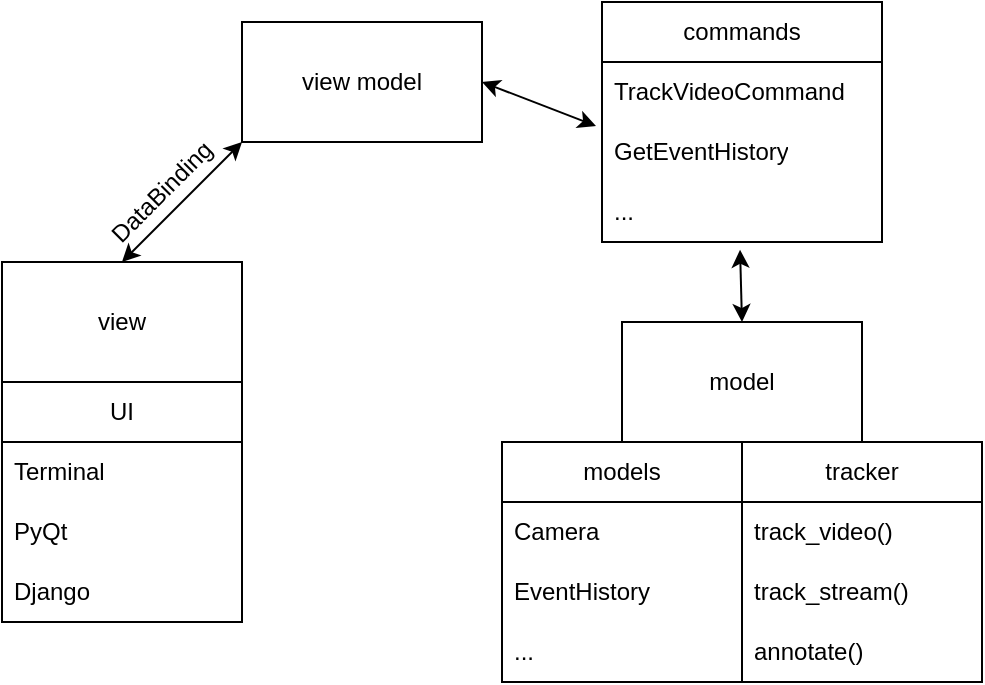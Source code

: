 <mxfile version="24.0.4" type="device">
  <diagram name="Страница — 1" id="D8NQx6CHiw5_qoO6YP01">
    <mxGraphModel dx="815" dy="453" grid="1" gridSize="10" guides="1" tooltips="1" connect="1" arrows="1" fold="1" page="1" pageScale="1" pageWidth="827" pageHeight="1169" math="0" shadow="0">
      <root>
        <mxCell id="0" />
        <mxCell id="1" parent="0" />
        <mxCell id="9_qcDdK-nEEjz6tf5evk-1" value="view" style="rounded=0;whiteSpace=wrap;html=1;" vertex="1" parent="1">
          <mxGeometry x="200" y="220" width="120" height="60" as="geometry" />
        </mxCell>
        <mxCell id="9_qcDdK-nEEjz6tf5evk-2" value="view model" style="rounded=0;whiteSpace=wrap;html=1;" vertex="1" parent="1">
          <mxGeometry x="320" y="100" width="120" height="60" as="geometry" />
        </mxCell>
        <mxCell id="9_qcDdK-nEEjz6tf5evk-3" value="model" style="rounded=0;whiteSpace=wrap;html=1;" vertex="1" parent="1">
          <mxGeometry x="510" y="250" width="120" height="60" as="geometry" />
        </mxCell>
        <mxCell id="9_qcDdK-nEEjz6tf5evk-4" value="models" style="swimlane;fontStyle=0;childLayout=stackLayout;horizontal=1;startSize=30;horizontalStack=0;resizeParent=1;resizeParentMax=0;resizeLast=0;collapsible=1;marginBottom=0;whiteSpace=wrap;html=1;" vertex="1" parent="1">
          <mxGeometry x="450" y="310" width="120" height="120" as="geometry" />
        </mxCell>
        <mxCell id="9_qcDdK-nEEjz6tf5evk-5" value="Camera" style="text;strokeColor=none;fillColor=none;align=left;verticalAlign=middle;spacingLeft=4;spacingRight=4;overflow=hidden;points=[[0,0.5],[1,0.5]];portConstraint=eastwest;rotatable=0;whiteSpace=wrap;html=1;" vertex="1" parent="9_qcDdK-nEEjz6tf5evk-4">
          <mxGeometry y="30" width="120" height="30" as="geometry" />
        </mxCell>
        <mxCell id="9_qcDdK-nEEjz6tf5evk-6" value="EventHistory" style="text;strokeColor=none;fillColor=none;align=left;verticalAlign=middle;spacingLeft=4;spacingRight=4;overflow=hidden;points=[[0,0.5],[1,0.5]];portConstraint=eastwest;rotatable=0;whiteSpace=wrap;html=1;" vertex="1" parent="9_qcDdK-nEEjz6tf5evk-4">
          <mxGeometry y="60" width="120" height="30" as="geometry" />
        </mxCell>
        <mxCell id="9_qcDdK-nEEjz6tf5evk-7" value="..." style="text;strokeColor=none;fillColor=none;align=left;verticalAlign=middle;spacingLeft=4;spacingRight=4;overflow=hidden;points=[[0,0.5],[1,0.5]];portConstraint=eastwest;rotatable=0;whiteSpace=wrap;html=1;" vertex="1" parent="9_qcDdK-nEEjz6tf5evk-4">
          <mxGeometry y="90" width="120" height="30" as="geometry" />
        </mxCell>
        <mxCell id="9_qcDdK-nEEjz6tf5evk-9" value="UI" style="swimlane;fontStyle=0;childLayout=stackLayout;horizontal=1;startSize=30;horizontalStack=0;resizeParent=1;resizeParentMax=0;resizeLast=0;collapsible=1;marginBottom=0;whiteSpace=wrap;html=1;" vertex="1" parent="1">
          <mxGeometry x="200" y="280" width="120" height="120" as="geometry" />
        </mxCell>
        <mxCell id="9_qcDdK-nEEjz6tf5evk-10" value="Terminal" style="text;strokeColor=none;fillColor=none;align=left;verticalAlign=middle;spacingLeft=4;spacingRight=4;overflow=hidden;points=[[0,0.5],[1,0.5]];portConstraint=eastwest;rotatable=0;whiteSpace=wrap;html=1;" vertex="1" parent="9_qcDdK-nEEjz6tf5evk-9">
          <mxGeometry y="30" width="120" height="30" as="geometry" />
        </mxCell>
        <mxCell id="9_qcDdK-nEEjz6tf5evk-11" value="PyQt" style="text;strokeColor=none;fillColor=none;align=left;verticalAlign=middle;spacingLeft=4;spacingRight=4;overflow=hidden;points=[[0,0.5],[1,0.5]];portConstraint=eastwest;rotatable=0;whiteSpace=wrap;html=1;" vertex="1" parent="9_qcDdK-nEEjz6tf5evk-9">
          <mxGeometry y="60" width="120" height="30" as="geometry" />
        </mxCell>
        <mxCell id="9_qcDdK-nEEjz6tf5evk-12" value="Django" style="text;strokeColor=none;fillColor=none;align=left;verticalAlign=middle;spacingLeft=4;spacingRight=4;overflow=hidden;points=[[0,0.5],[1,0.5]];portConstraint=eastwest;rotatable=0;whiteSpace=wrap;html=1;" vertex="1" parent="9_qcDdK-nEEjz6tf5evk-9">
          <mxGeometry y="90" width="120" height="30" as="geometry" />
        </mxCell>
        <mxCell id="9_qcDdK-nEEjz6tf5evk-13" value="tracker" style="swimlane;fontStyle=0;childLayout=stackLayout;horizontal=1;startSize=30;horizontalStack=0;resizeParent=1;resizeParentMax=0;resizeLast=0;collapsible=1;marginBottom=0;whiteSpace=wrap;html=1;" vertex="1" parent="1">
          <mxGeometry x="570" y="310" width="120" height="120" as="geometry" />
        </mxCell>
        <mxCell id="9_qcDdK-nEEjz6tf5evk-14" value="track_video()" style="text;strokeColor=none;fillColor=none;align=left;verticalAlign=middle;spacingLeft=4;spacingRight=4;overflow=hidden;points=[[0,0.5],[1,0.5]];portConstraint=eastwest;rotatable=0;whiteSpace=wrap;html=1;" vertex="1" parent="9_qcDdK-nEEjz6tf5evk-13">
          <mxGeometry y="30" width="120" height="30" as="geometry" />
        </mxCell>
        <mxCell id="9_qcDdK-nEEjz6tf5evk-15" value="track_stream()" style="text;strokeColor=none;fillColor=none;align=left;verticalAlign=middle;spacingLeft=4;spacingRight=4;overflow=hidden;points=[[0,0.5],[1,0.5]];portConstraint=eastwest;rotatable=0;whiteSpace=wrap;html=1;" vertex="1" parent="9_qcDdK-nEEjz6tf5evk-13">
          <mxGeometry y="60" width="120" height="30" as="geometry" />
        </mxCell>
        <mxCell id="9_qcDdK-nEEjz6tf5evk-16" value="annotate()" style="text;strokeColor=none;fillColor=none;align=left;verticalAlign=middle;spacingLeft=4;spacingRight=4;overflow=hidden;points=[[0,0.5],[1,0.5]];portConstraint=eastwest;rotatable=0;whiteSpace=wrap;html=1;" vertex="1" parent="9_qcDdK-nEEjz6tf5evk-13">
          <mxGeometry y="90" width="120" height="30" as="geometry" />
        </mxCell>
        <mxCell id="9_qcDdK-nEEjz6tf5evk-19" value="commands" style="swimlane;fontStyle=0;childLayout=stackLayout;horizontal=1;startSize=30;horizontalStack=0;resizeParent=1;resizeParentMax=0;resizeLast=0;collapsible=1;marginBottom=0;whiteSpace=wrap;html=1;" vertex="1" parent="1">
          <mxGeometry x="500" y="90" width="140" height="120" as="geometry" />
        </mxCell>
        <mxCell id="9_qcDdK-nEEjz6tf5evk-20" value="TrackVideoCommand" style="text;strokeColor=none;fillColor=none;align=left;verticalAlign=middle;spacingLeft=4;spacingRight=4;overflow=hidden;points=[[0,0.5],[1,0.5]];portConstraint=eastwest;rotatable=0;whiteSpace=wrap;html=1;" vertex="1" parent="9_qcDdK-nEEjz6tf5evk-19">
          <mxGeometry y="30" width="140" height="30" as="geometry" />
        </mxCell>
        <mxCell id="9_qcDdK-nEEjz6tf5evk-21" value="GetEventHistory" style="text;strokeColor=none;fillColor=none;align=left;verticalAlign=middle;spacingLeft=4;spacingRight=4;overflow=hidden;points=[[0,0.5],[1,0.5]];portConstraint=eastwest;rotatable=0;whiteSpace=wrap;html=1;" vertex="1" parent="9_qcDdK-nEEjz6tf5evk-19">
          <mxGeometry y="60" width="140" height="30" as="geometry" />
        </mxCell>
        <mxCell id="9_qcDdK-nEEjz6tf5evk-22" value="..." style="text;strokeColor=none;fillColor=none;align=left;verticalAlign=middle;spacingLeft=4;spacingRight=4;overflow=hidden;points=[[0,0.5],[1,0.5]];portConstraint=eastwest;rotatable=0;whiteSpace=wrap;html=1;" vertex="1" parent="9_qcDdK-nEEjz6tf5evk-19">
          <mxGeometry y="90" width="140" height="30" as="geometry" />
        </mxCell>
        <mxCell id="9_qcDdK-nEEjz6tf5evk-23" value="" style="endArrow=classic;startArrow=classic;html=1;rounded=0;exitX=0.5;exitY=0;exitDx=0;exitDy=0;entryX=0.493;entryY=1.129;entryDx=0;entryDy=0;entryPerimeter=0;" edge="1" parent="1" source="9_qcDdK-nEEjz6tf5evk-3" target="9_qcDdK-nEEjz6tf5evk-22">
          <mxGeometry width="50" height="50" relative="1" as="geometry">
            <mxPoint x="530" y="260" as="sourcePoint" />
            <mxPoint x="580" y="210" as="targetPoint" />
          </mxGeometry>
        </mxCell>
        <mxCell id="9_qcDdK-nEEjz6tf5evk-24" value="" style="endArrow=classic;startArrow=classic;html=1;rounded=0;exitX=1;exitY=0.5;exitDx=0;exitDy=0;" edge="1" parent="1" source="9_qcDdK-nEEjz6tf5evk-2">
          <mxGeometry width="50" height="50" relative="1" as="geometry">
            <mxPoint x="450" y="150" as="sourcePoint" />
            <mxPoint x="497" y="152" as="targetPoint" />
          </mxGeometry>
        </mxCell>
        <mxCell id="9_qcDdK-nEEjz6tf5evk-29" value="" style="endArrow=classic;startArrow=classic;html=1;rounded=0;exitX=0.5;exitY=0;exitDx=0;exitDy=0;" edge="1" parent="1" source="9_qcDdK-nEEjz6tf5evk-1">
          <mxGeometry width="50" height="50" relative="1" as="geometry">
            <mxPoint x="270" y="210" as="sourcePoint" />
            <mxPoint x="320" y="160" as="targetPoint" />
          </mxGeometry>
        </mxCell>
        <mxCell id="9_qcDdK-nEEjz6tf5evk-30" value="DataBinding" style="text;html=1;align=center;verticalAlign=middle;whiteSpace=wrap;rounded=0;rotation=-45;" vertex="1" parent="1">
          <mxGeometry x="250" y="170" width="60" height="30" as="geometry" />
        </mxCell>
      </root>
    </mxGraphModel>
  </diagram>
</mxfile>
